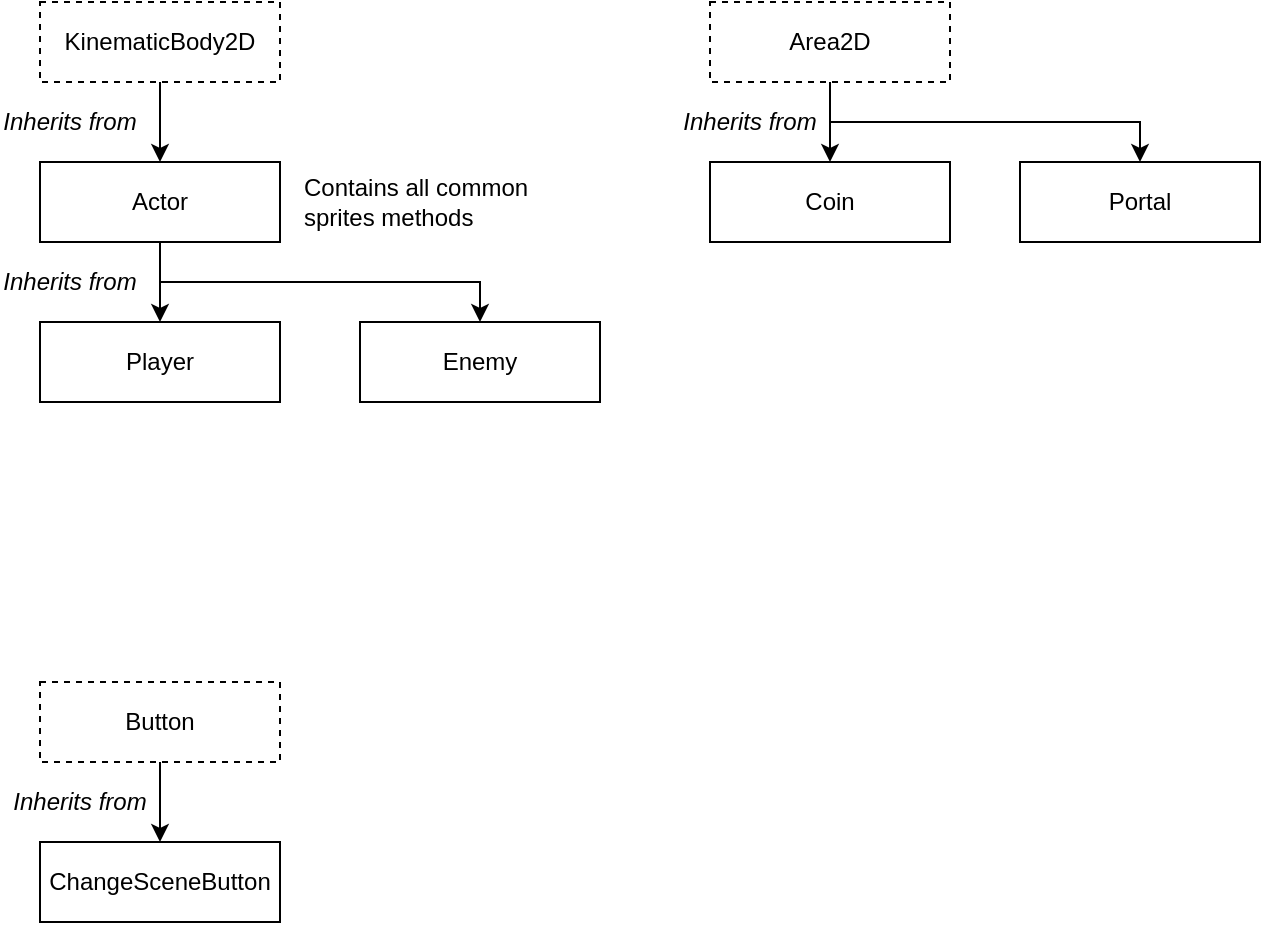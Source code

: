<mxfile version="13.10.0" type="embed">
    <diagram id="Ow15xuX50rt1_093P2ax" name="Page-1">
        <mxGraphModel dx="1178" dy="790" grid="1" gridSize="10" guides="1" tooltips="1" connect="1" arrows="1" fold="1" page="1" pageScale="1" pageWidth="850" pageHeight="1100" math="0" shadow="0">
            <root>
                <mxCell id="0"/>
                <mxCell id="1" parent="0"/>
                <mxCell id="7" value="" style="edgeStyle=orthogonalEdgeStyle;rounded=0;orthogonalLoop=1;jettySize=auto;html=1;" parent="1" source="2" target="4" edge="1">
                    <mxGeometry relative="1" as="geometry"/>
                </mxCell>
                <mxCell id="13" style="edgeStyle=orthogonalEdgeStyle;rounded=0;orthogonalLoop=1;jettySize=auto;html=1;exitX=0.5;exitY=1;exitDx=0;exitDy=0;entryX=0.5;entryY=0;entryDx=0;entryDy=0;" parent="1" source="2" target="12" edge="1">
                    <mxGeometry relative="1" as="geometry"/>
                </mxCell>
                <mxCell id="2" value="Actor" style="rounded=0;whiteSpace=wrap;html=1;" parent="1" vertex="1">
                    <mxGeometry x="40" y="100" width="120" height="40" as="geometry"/>
                </mxCell>
                <mxCell id="4" value="Player" style="rounded=0;whiteSpace=wrap;html=1;" parent="1" vertex="1">
                    <mxGeometry x="40" y="180" width="120" height="40" as="geometry"/>
                </mxCell>
                <mxCell id="6" value="" style="edgeStyle=orthogonalEdgeStyle;rounded=0;orthogonalLoop=1;jettySize=auto;html=1;entryX=0.5;entryY=0;entryDx=0;entryDy=0;" parent="1" source="5" target="2" edge="1">
                    <mxGeometry relative="1" as="geometry">
                        <mxPoint x="100" y="90" as="targetPoint"/>
                    </mxGeometry>
                </mxCell>
                <mxCell id="5" value="KinematicBody2D" style="rounded=0;whiteSpace=wrap;html=1;dashed=1;" parent="1" vertex="1">
                    <mxGeometry x="40" y="20" width="120" height="40" as="geometry"/>
                </mxCell>
                <mxCell id="8" value="Contains all common sprites methods" style="text;html=1;strokeColor=none;fillColor=none;align=left;verticalAlign=middle;whiteSpace=wrap;rounded=0;dashed=1;" parent="1" vertex="1">
                    <mxGeometry x="170" y="110" width="140" height="20" as="geometry"/>
                </mxCell>
                <mxCell id="9" value="Inherits from" style="text;html=1;strokeColor=none;fillColor=none;align=center;verticalAlign=middle;whiteSpace=wrap;rounded=0;dashed=1;fontStyle=2" parent="1" vertex="1">
                    <mxGeometry x="20" y="70" width="70" height="20" as="geometry"/>
                </mxCell>
                <mxCell id="11" value="Inherits from" style="text;html=1;strokeColor=none;fillColor=none;align=center;verticalAlign=middle;whiteSpace=wrap;rounded=0;dashed=1;fontStyle=2" parent="1" vertex="1">
                    <mxGeometry x="20" y="150" width="70" height="20" as="geometry"/>
                </mxCell>
                <mxCell id="12" value="Enemy" style="rounded=0;whiteSpace=wrap;html=1;" parent="1" vertex="1">
                    <mxGeometry x="200" y="180" width="120" height="40" as="geometry"/>
                </mxCell>
                <mxCell id="17" value="" style="edgeStyle=orthogonalEdgeStyle;rounded=0;orthogonalLoop=1;jettySize=auto;html=1;" parent="1" source="14" target="15" edge="1">
                    <mxGeometry relative="1" as="geometry"/>
                </mxCell>
                <mxCell id="18" style="edgeStyle=orthogonalEdgeStyle;rounded=0;orthogonalLoop=1;jettySize=auto;html=1;exitX=0.5;exitY=1;exitDx=0;exitDy=0;entryX=0.5;entryY=0;entryDx=0;entryDy=0;" parent="1" source="14" target="16" edge="1">
                    <mxGeometry relative="1" as="geometry"/>
                </mxCell>
                <mxCell id="14" value="Area2D" style="rounded=0;whiteSpace=wrap;html=1;dashed=1;" parent="1" vertex="1">
                    <mxGeometry x="375" y="20" width="120" height="40" as="geometry"/>
                </mxCell>
                <mxCell id="15" value="Coin" style="rounded=0;whiteSpace=wrap;html=1;" parent="1" vertex="1">
                    <mxGeometry x="375" y="100" width="120" height="40" as="geometry"/>
                </mxCell>
                <mxCell id="16" value="Portal" style="rounded=0;whiteSpace=wrap;html=1;" parent="1" vertex="1">
                    <mxGeometry x="530" y="100" width="120" height="40" as="geometry"/>
                </mxCell>
                <mxCell id="19" value="Inherits from" style="text;html=1;strokeColor=none;fillColor=none;align=center;verticalAlign=middle;whiteSpace=wrap;rounded=0;dashed=1;fontStyle=2" parent="1" vertex="1">
                    <mxGeometry x="360" y="70" width="70" height="20" as="geometry"/>
                </mxCell>
                <mxCell id="20" value="" style="edgeStyle=orthogonalEdgeStyle;rounded=0;orthogonalLoop=1;jettySize=auto;html=1;" edge="1" source="21" target="22" parent="1">
                    <mxGeometry relative="1" as="geometry"/>
                </mxCell>
                <mxCell id="21" value="Button" style="rounded=0;whiteSpace=wrap;html=1;dashed=1;" vertex="1" parent="1">
                    <mxGeometry x="40" y="360" width="120" height="40" as="geometry"/>
                </mxCell>
                <mxCell id="22" value="ChangeSceneButton" style="rounded=0;whiteSpace=wrap;html=1;" vertex="1" parent="1">
                    <mxGeometry x="40" y="440" width="120" height="40" as="geometry"/>
                </mxCell>
                <mxCell id="23" value="Inherits from" style="text;html=1;strokeColor=none;fillColor=none;align=center;verticalAlign=middle;whiteSpace=wrap;rounded=0;dashed=1;fontStyle=2" vertex="1" parent="1">
                    <mxGeometry x="25" y="410" width="70" height="20" as="geometry"/>
                </mxCell>
            </root>
        </mxGraphModel>
    </diagram>
</mxfile>